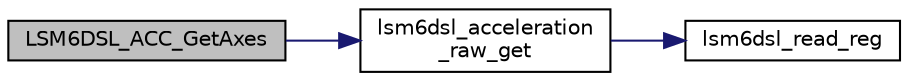 digraph "LSM6DSL_ACC_GetAxes"
{
 // LATEX_PDF_SIZE
  edge [fontname="Helvetica",fontsize="10",labelfontname="Helvetica",labelfontsize="10"];
  node [fontname="Helvetica",fontsize="10",shape=record];
  rankdir="LR";
  Node1 [label="LSM6DSL_ACC_GetAxes",height=0.2,width=0.4,color="black", fillcolor="grey75", style="filled", fontcolor="black",tooltip="Get the LSM6DSL accelerometer sensor axes."];
  Node1 -> Node2 [color="midnightblue",fontsize="10",style="solid",fontname="Helvetica"];
  Node2 [label="lsm6dsl_acceleration\l_raw_get",height=0.2,width=0.4,color="black", fillcolor="white", style="filled",URL="$group___l_s_m6_d_s_l___dataoutput.html#ga4e1133c88dcab8cb95e83f79da26c6db",tooltip="Linear acceleration output register. The value is expressed as a 16-bit word in two’s complement...."];
  Node2 -> Node3 [color="midnightblue",fontsize="10",style="solid",fontname="Helvetica"];
  Node3 [label="lsm6dsl_read_reg",height=0.2,width=0.4,color="black", fillcolor="white", style="filled",URL="$group___l_s_m6_d_s_l__interfaces__functions.html#ga7ad5e0d379d6cc9a6a2dff69c6df5a50",tooltip="Read generic device register."];
}
